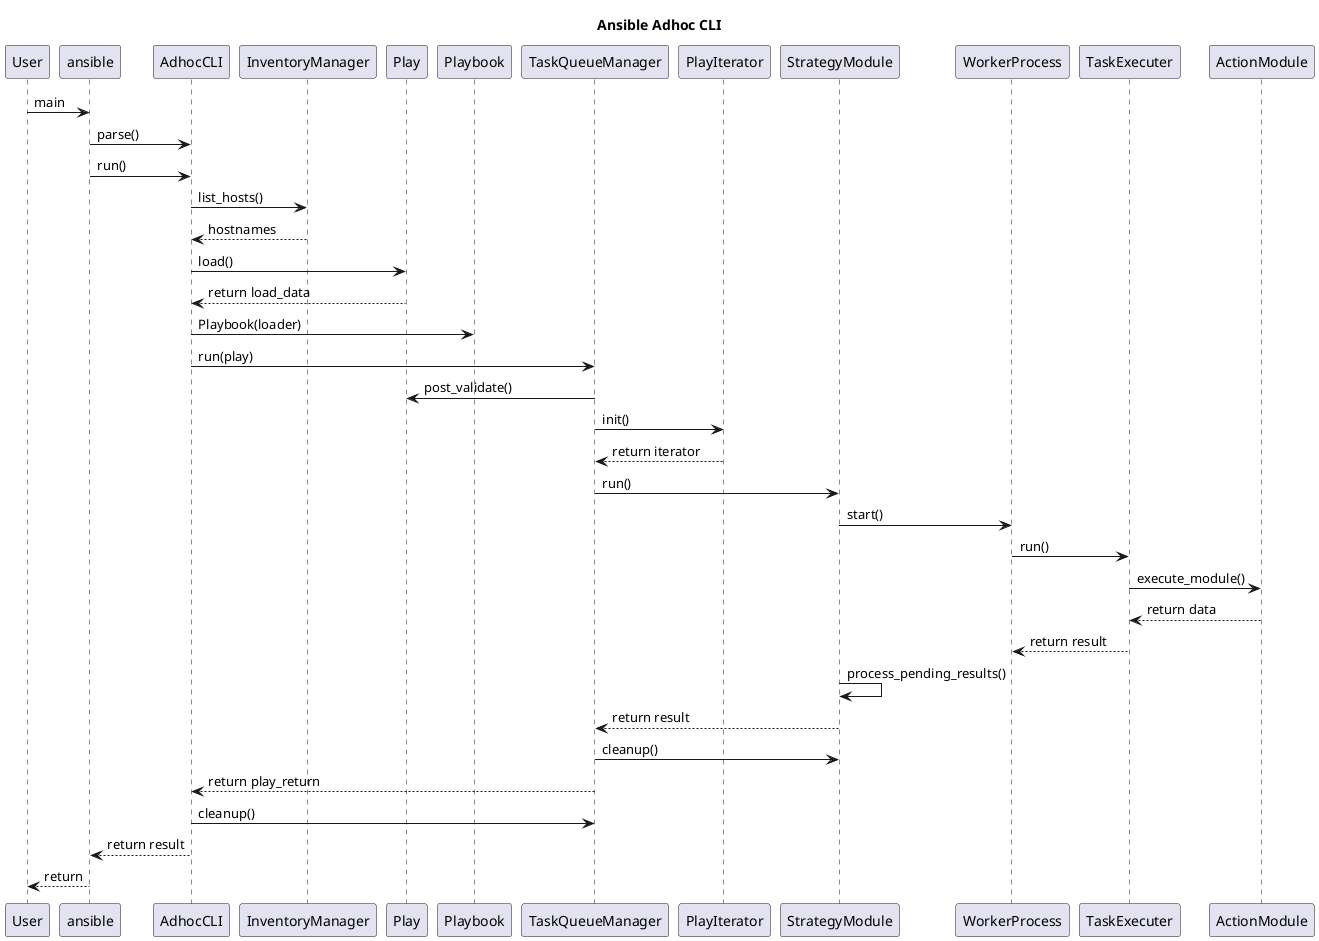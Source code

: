 @startuml

title Ansible Adhoc CLI
User->ansible: main
ansible->AdhocCLI: parse()
ansible->AdhocCLI: run()
AdhocCLI->InventoryManager: list_hosts()
InventoryManager-->AdhocCLI: hostnames
AdhocCLI->Play: load()
Play-->AdhocCLI: return load_data
AdhocCLI->Playbook: Playbook(loader)
AdhocCLI->TaskQueueManager:run(play)
TaskQueueManager->Play: post_validate()
TaskQueueManager->PlayIterator: init()
PlayIterator-->TaskQueueManager: return iterator
TaskQueueManager->StrategyModule: run()
StrategyModule->WorkerProcess: start()
WorkerProcess->TaskExecuter: run()
TaskExecuter->ActionModule: execute_module()
ActionModule-->TaskExecuter: return data
TaskExecuter-->WorkerProcess: return result
StrategyModule->StrategyModule:process_pending_results()
StrategyModule-->TaskQueueManager: return result
TaskQueueManager-> StrategyModule: cleanup()
TaskQueueManager-->AdhocCLI: return play_return
AdhocCLI->TaskQueueManager: cleanup()
AdhocCLI-->ansible: return result
ansible-->User: return


@enduml